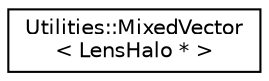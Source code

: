 digraph "Graphical Class Hierarchy"
{
 // LATEX_PDF_SIZE
  edge [fontname="Helvetica",fontsize="10",labelfontname="Helvetica",labelfontsize="10"];
  node [fontname="Helvetica",fontsize="10",shape=record];
  rankdir="LR";
  Node0 [label="Utilities::MixedVector\l\< LensHalo * \>",height=0.2,width=0.4,color="black", fillcolor="white", style="filled",URL="$class_utilities_1_1_mixed_vector.html",tooltip=" "];
}
